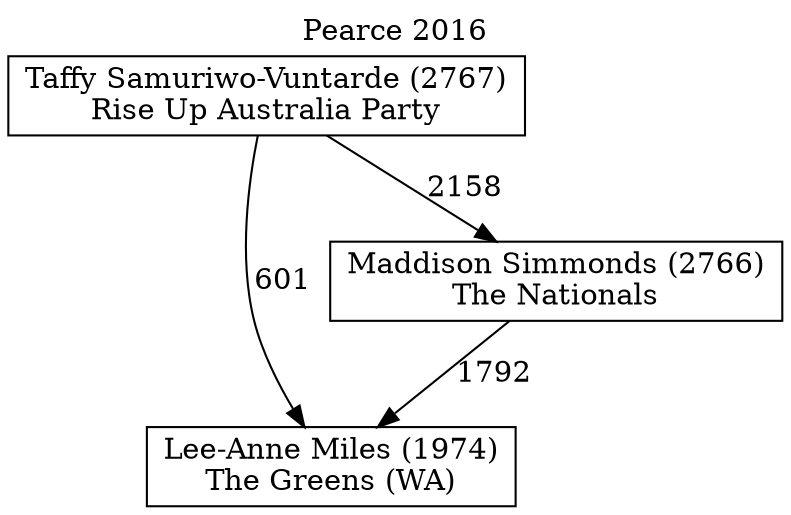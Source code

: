 // House preference flow
digraph "Lee-Anne Miles (1974)_Pearce_2016" {
	graph [label="Pearce 2016" labelloc=t mclimit=10]
	node [shape=box]
	"Lee-Anne Miles (1974)" [label="Lee-Anne Miles (1974)
The Greens (WA)"]
	"Maddison Simmonds (2766)" [label="Maddison Simmonds (2766)
The Nationals"]
	"Taffy Samuriwo-Vuntarde (2767)" [label="Taffy Samuriwo-Vuntarde (2767)
Rise Up Australia Party"]
	"Lee-Anne Miles (1974)" [label="Lee-Anne Miles (1974)
The Greens (WA)"]
	"Taffy Samuriwo-Vuntarde (2767)" [label="Taffy Samuriwo-Vuntarde (2767)
Rise Up Australia Party"]
	"Taffy Samuriwo-Vuntarde (2767)" [label="Taffy Samuriwo-Vuntarde (2767)
Rise Up Australia Party"]
	"Maddison Simmonds (2766)" [label="Maddison Simmonds (2766)
The Nationals"]
	"Taffy Samuriwo-Vuntarde (2767)" [label="Taffy Samuriwo-Vuntarde (2767)
Rise Up Australia Party"]
	"Taffy Samuriwo-Vuntarde (2767)" [label="Taffy Samuriwo-Vuntarde (2767)
Rise Up Australia Party"]
	"Maddison Simmonds (2766)" -> "Lee-Anne Miles (1974)" [label=1792]
	"Taffy Samuriwo-Vuntarde (2767)" -> "Maddison Simmonds (2766)" [label=2158]
	"Taffy Samuriwo-Vuntarde (2767)" -> "Lee-Anne Miles (1974)" [label=601]
}
